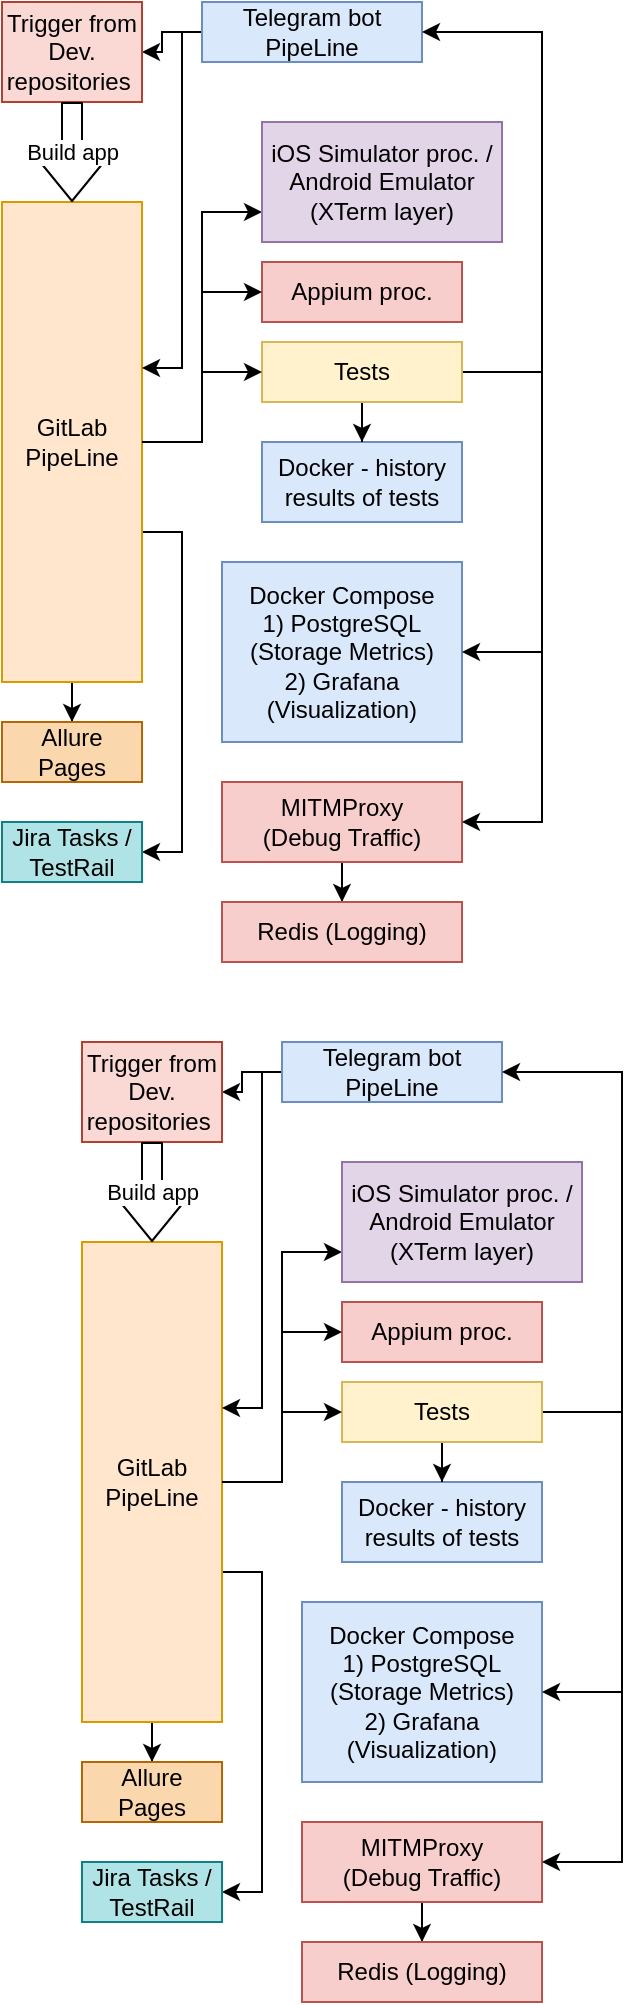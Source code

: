 <mxfile version="14.8.1" type="github">
  <diagram id="D9VLO4kl-Tks_Cbv58Eg" name="Page-1">
    <mxGraphModel dx="977" dy="1863" grid="1" gridSize="10" guides="1" tooltips="1" connect="1" arrows="1" fold="1" page="1" pageScale="1" pageWidth="850" pageHeight="1100" math="0" shadow="0">
      <root>
        <mxCell id="0" />
        <mxCell id="1" parent="0" />
        <mxCell id="P9P7X78auRS9vJVsz_kp-1" value="Docker - history results of tests" style="rounded=0;whiteSpace=wrap;html=1;fillColor=#dae8fc;strokeColor=#6c8ebf;" vertex="1" parent="1">
          <mxGeometry x="610" y="210" width="100" height="40" as="geometry" />
        </mxCell>
        <mxCell id="P9P7X78auRS9vJVsz_kp-5" value="Docker Compose&lt;br&gt;1) PostgreSQL&lt;br&gt;(Storage Metrics)&lt;br&gt;2) Grafana&lt;br&gt;(Visualization)" style="rounded=0;whiteSpace=wrap;html=1;fillColor=#dae8fc;strokeColor=#6c8ebf;" vertex="1" parent="1">
          <mxGeometry x="590" y="270" width="120" height="90" as="geometry" />
        </mxCell>
        <mxCell id="P9P7X78auRS9vJVsz_kp-21" style="edgeStyle=orthogonalEdgeStyle;rounded=0;orthogonalLoop=1;jettySize=auto;html=1;entryX=0;entryY=0.75;entryDx=0;entryDy=0;" edge="1" parent="1" source="P9P7X78auRS9vJVsz_kp-8" target="P9P7X78auRS9vJVsz_kp-10">
          <mxGeometry relative="1" as="geometry" />
        </mxCell>
        <mxCell id="P9P7X78auRS9vJVsz_kp-28" style="edgeStyle=orthogonalEdgeStyle;rounded=0;orthogonalLoop=1;jettySize=auto;html=1;entryX=1;entryY=0.5;entryDx=0;entryDy=0;" edge="1" parent="1" source="P9P7X78auRS9vJVsz_kp-8" target="P9P7X78auRS9vJVsz_kp-16">
          <mxGeometry relative="1" as="geometry">
            <Array as="points">
              <mxPoint x="570" y="255" />
              <mxPoint x="570" y="415" />
            </Array>
          </mxGeometry>
        </mxCell>
        <mxCell id="P9P7X78auRS9vJVsz_kp-30" style="edgeStyle=orthogonalEdgeStyle;rounded=0;orthogonalLoop=1;jettySize=auto;html=1;entryX=0.5;entryY=0;entryDx=0;entryDy=0;" edge="1" parent="1" source="P9P7X78auRS9vJVsz_kp-8" target="P9P7X78auRS9vJVsz_kp-15">
          <mxGeometry relative="1" as="geometry" />
        </mxCell>
        <mxCell id="P9P7X78auRS9vJVsz_kp-8" value="GitLab&lt;br&gt;PipeLine&lt;br&gt;" style="rounded=0;whiteSpace=wrap;html=1;fillColor=#ffe6cc;strokeColor=#d79b00;" vertex="1" parent="1">
          <mxGeometry x="480" y="90" width="70" height="240" as="geometry" />
        </mxCell>
        <mxCell id="P9P7X78auRS9vJVsz_kp-9" value="Appium proc." style="rounded=0;whiteSpace=wrap;html=1;fillColor=#f8cecc;strokeColor=#b85450;" vertex="1" parent="1">
          <mxGeometry x="610" y="120" width="100" height="30" as="geometry" />
        </mxCell>
        <mxCell id="P9P7X78auRS9vJVsz_kp-10" value="iOS Simulator proc. /&lt;br&gt;Android Emulator (XTerm layer)" style="rounded=0;whiteSpace=wrap;html=1;fillColor=#e1d5e7;strokeColor=#9673a6;" vertex="1" parent="1">
          <mxGeometry x="610" y="50" width="120" height="60" as="geometry" />
        </mxCell>
        <mxCell id="P9P7X78auRS9vJVsz_kp-19" value="" style="edgeStyle=orthogonalEdgeStyle;rounded=0;orthogonalLoop=1;jettySize=auto;html=1;" edge="1" parent="1" source="P9P7X78auRS9vJVsz_kp-11" target="P9P7X78auRS9vJVsz_kp-13">
          <mxGeometry relative="1" as="geometry" />
        </mxCell>
        <mxCell id="P9P7X78auRS9vJVsz_kp-20" style="edgeStyle=orthogonalEdgeStyle;rounded=0;orthogonalLoop=1;jettySize=auto;html=1;" edge="1" parent="1" source="P9P7X78auRS9vJVsz_kp-11">
          <mxGeometry relative="1" as="geometry">
            <mxPoint x="550" y="173" as="targetPoint" />
            <Array as="points">
              <mxPoint x="570" y="5" />
              <mxPoint x="570" y="173" />
            </Array>
          </mxGeometry>
        </mxCell>
        <mxCell id="P9P7X78auRS9vJVsz_kp-11" value="Telegram bot PipeLine" style="rounded=0;whiteSpace=wrap;html=1;fillColor=#dae8fc;strokeColor=#6c8ebf;" vertex="1" parent="1">
          <mxGeometry x="580" y="-10" width="110" height="30" as="geometry" />
        </mxCell>
        <mxCell id="P9P7X78auRS9vJVsz_kp-13" value="Trigger from Dev. repositories&amp;nbsp;" style="rounded=0;whiteSpace=wrap;html=1;fillColor=#fad9d5;strokeColor=#ae4132;" vertex="1" parent="1">
          <mxGeometry x="480" y="-10" width="70" height="50" as="geometry" />
        </mxCell>
        <mxCell id="P9P7X78auRS9vJVsz_kp-14" value="Build app" style="shape=flexArrow;endArrow=classic;html=1;exitX=0.5;exitY=1;exitDx=0;exitDy=0;entryX=0.5;entryY=0;entryDx=0;entryDy=0;" edge="1" parent="1" source="P9P7X78auRS9vJVsz_kp-13" target="P9P7X78auRS9vJVsz_kp-8">
          <mxGeometry width="50" height="50" relative="1" as="geometry">
            <mxPoint x="520" y="50" as="sourcePoint" />
            <mxPoint x="450" y="310" as="targetPoint" />
          </mxGeometry>
        </mxCell>
        <mxCell id="P9P7X78auRS9vJVsz_kp-15" value="Allure Pages" style="rounded=0;whiteSpace=wrap;html=1;fillColor=#fad7ac;strokeColor=#b46504;" vertex="1" parent="1">
          <mxGeometry x="480" y="350" width="70" height="30" as="geometry" />
        </mxCell>
        <mxCell id="P9P7X78auRS9vJVsz_kp-16" value="Jira Tasks / TestRail" style="rounded=0;whiteSpace=wrap;html=1;fillColor=#b0e3e6;strokeColor=#0e8088;" vertex="1" parent="1">
          <mxGeometry x="480" y="400" width="70" height="30" as="geometry" />
        </mxCell>
        <mxCell id="P9P7X78auRS9vJVsz_kp-32" value="" style="edgeStyle=orthogonalEdgeStyle;rounded=0;orthogonalLoop=1;jettySize=auto;html=1;" edge="1" parent="1" source="P9P7X78auRS9vJVsz_kp-17" target="P9P7X78auRS9vJVsz_kp-31">
          <mxGeometry relative="1" as="geometry" />
        </mxCell>
        <mxCell id="P9P7X78auRS9vJVsz_kp-17" value="MITMProxy &lt;br&gt;(Debug Traffic)" style="whiteSpace=wrap;html=1;rounded=0;strokeColor=#b85450;fillColor=#f8cecc;" vertex="1" parent="1">
          <mxGeometry x="590" y="380" width="120" height="40" as="geometry" />
        </mxCell>
        <mxCell id="P9P7X78auRS9vJVsz_kp-22" style="edgeStyle=orthogonalEdgeStyle;rounded=0;orthogonalLoop=1;jettySize=auto;html=1;entryX=0;entryY=0.5;entryDx=0;entryDy=0;exitX=1;exitY=0.5;exitDx=0;exitDy=0;" edge="1" parent="1" source="P9P7X78auRS9vJVsz_kp-8" target="P9P7X78auRS9vJVsz_kp-9">
          <mxGeometry relative="1" as="geometry">
            <mxPoint x="560" y="265" as="sourcePoint" />
            <mxPoint x="620" y="105" as="targetPoint" />
          </mxGeometry>
        </mxCell>
        <mxCell id="P9P7X78auRS9vJVsz_kp-25" style="edgeStyle=orthogonalEdgeStyle;rounded=0;orthogonalLoop=1;jettySize=auto;html=1;entryX=1;entryY=0.5;entryDx=0;entryDy=0;exitX=1;exitY=0.5;exitDx=0;exitDy=0;" edge="1" parent="1" source="P9P7X78auRS9vJVsz_kp-23" target="P9P7X78auRS9vJVsz_kp-11">
          <mxGeometry relative="1" as="geometry">
            <Array as="points">
              <mxPoint x="750" y="175" />
              <mxPoint x="750" y="5" />
            </Array>
          </mxGeometry>
        </mxCell>
        <mxCell id="P9P7X78auRS9vJVsz_kp-26" value="" style="edgeStyle=orthogonalEdgeStyle;rounded=0;orthogonalLoop=1;jettySize=auto;html=1;" edge="1" parent="1" source="P9P7X78auRS9vJVsz_kp-23" target="P9P7X78auRS9vJVsz_kp-1">
          <mxGeometry relative="1" as="geometry" />
        </mxCell>
        <mxCell id="P9P7X78auRS9vJVsz_kp-27" style="edgeStyle=orthogonalEdgeStyle;rounded=0;orthogonalLoop=1;jettySize=auto;html=1;entryX=1;entryY=0.5;entryDx=0;entryDy=0;" edge="1" parent="1" source="P9P7X78auRS9vJVsz_kp-23" target="P9P7X78auRS9vJVsz_kp-5">
          <mxGeometry relative="1" as="geometry">
            <Array as="points">
              <mxPoint x="750" y="175" />
              <mxPoint x="750" y="315" />
            </Array>
          </mxGeometry>
        </mxCell>
        <mxCell id="P9P7X78auRS9vJVsz_kp-29" style="edgeStyle=orthogonalEdgeStyle;rounded=0;orthogonalLoop=1;jettySize=auto;html=1;entryX=1;entryY=0.5;entryDx=0;entryDy=0;" edge="1" parent="1" target="P9P7X78auRS9vJVsz_kp-17">
          <mxGeometry relative="1" as="geometry">
            <mxPoint x="720" y="175" as="sourcePoint" />
            <Array as="points">
              <mxPoint x="750" y="175" />
              <mxPoint x="750" y="400" />
            </Array>
          </mxGeometry>
        </mxCell>
        <mxCell id="P9P7X78auRS9vJVsz_kp-23" value="Tests" style="rounded=0;whiteSpace=wrap;html=1;strokeColor=#d6b656;fillColor=#fff2cc;" vertex="1" parent="1">
          <mxGeometry x="610" y="160" width="100" height="30" as="geometry" />
        </mxCell>
        <mxCell id="P9P7X78auRS9vJVsz_kp-24" style="edgeStyle=orthogonalEdgeStyle;rounded=0;orthogonalLoop=1;jettySize=auto;html=1;entryX=0;entryY=0.5;entryDx=0;entryDy=0;exitX=1;exitY=0.5;exitDx=0;exitDy=0;" edge="1" parent="1" source="P9P7X78auRS9vJVsz_kp-8" target="P9P7X78auRS9vJVsz_kp-23">
          <mxGeometry relative="1" as="geometry">
            <mxPoint x="560" y="265" as="sourcePoint" />
            <mxPoint x="620" y="145" as="targetPoint" />
          </mxGeometry>
        </mxCell>
        <mxCell id="P9P7X78auRS9vJVsz_kp-31" value="Redis (Logging)" style="whiteSpace=wrap;html=1;rounded=0;strokeColor=#b85450;fillColor=#f8cecc;" vertex="1" parent="1">
          <mxGeometry x="590" y="440" width="120" height="30" as="geometry" />
        </mxCell>
        <mxCell id="P9P7X78auRS9vJVsz_kp-33" value="Docker - history results of tests" style="rounded=0;whiteSpace=wrap;html=1;fillColor=#dae8fc;strokeColor=#6c8ebf;" vertex="1" parent="1">
          <mxGeometry x="650" y="730" width="100" height="40" as="geometry" />
        </mxCell>
        <mxCell id="P9P7X78auRS9vJVsz_kp-34" value="Docker Compose&lt;br&gt;1) PostgreSQL&lt;br&gt;(Storage Metrics)&lt;br&gt;2) Grafana&lt;br&gt;(Visualization)" style="rounded=0;whiteSpace=wrap;html=1;fillColor=#dae8fc;strokeColor=#6c8ebf;" vertex="1" parent="1">
          <mxGeometry x="630" y="790" width="120" height="90" as="geometry" />
        </mxCell>
        <mxCell id="P9P7X78auRS9vJVsz_kp-35" style="edgeStyle=orthogonalEdgeStyle;rounded=0;orthogonalLoop=1;jettySize=auto;html=1;entryX=0;entryY=0.75;entryDx=0;entryDy=0;" edge="1" parent="1" source="P9P7X78auRS9vJVsz_kp-38" target="P9P7X78auRS9vJVsz_kp-40">
          <mxGeometry relative="1" as="geometry" />
        </mxCell>
        <mxCell id="P9P7X78auRS9vJVsz_kp-36" style="edgeStyle=orthogonalEdgeStyle;rounded=0;orthogonalLoop=1;jettySize=auto;html=1;entryX=1;entryY=0.5;entryDx=0;entryDy=0;" edge="1" parent="1" source="P9P7X78auRS9vJVsz_kp-38" target="P9P7X78auRS9vJVsz_kp-47">
          <mxGeometry relative="1" as="geometry">
            <Array as="points">
              <mxPoint x="610" y="775" />
              <mxPoint x="610" y="935" />
            </Array>
          </mxGeometry>
        </mxCell>
        <mxCell id="P9P7X78auRS9vJVsz_kp-37" style="edgeStyle=orthogonalEdgeStyle;rounded=0;orthogonalLoop=1;jettySize=auto;html=1;entryX=0.5;entryY=0;entryDx=0;entryDy=0;" edge="1" parent="1" source="P9P7X78auRS9vJVsz_kp-38" target="P9P7X78auRS9vJVsz_kp-46">
          <mxGeometry relative="1" as="geometry" />
        </mxCell>
        <mxCell id="P9P7X78auRS9vJVsz_kp-38" value="GitLab&lt;br&gt;PipeLine&lt;br&gt;" style="rounded=0;whiteSpace=wrap;html=1;fillColor=#ffe6cc;strokeColor=#d79b00;" vertex="1" parent="1">
          <mxGeometry x="520" y="610" width="70" height="240" as="geometry" />
        </mxCell>
        <mxCell id="P9P7X78auRS9vJVsz_kp-39" value="Appium proc." style="rounded=0;whiteSpace=wrap;html=1;fillColor=#f8cecc;strokeColor=#b85450;" vertex="1" parent="1">
          <mxGeometry x="650" y="640" width="100" height="30" as="geometry" />
        </mxCell>
        <mxCell id="P9P7X78auRS9vJVsz_kp-40" value="iOS Simulator proc. /&lt;br&gt;Android Emulator (XTerm layer)" style="rounded=0;whiteSpace=wrap;html=1;fillColor=#e1d5e7;strokeColor=#9673a6;" vertex="1" parent="1">
          <mxGeometry x="650" y="570" width="120" height="60" as="geometry" />
        </mxCell>
        <mxCell id="P9P7X78auRS9vJVsz_kp-41" value="" style="edgeStyle=orthogonalEdgeStyle;rounded=0;orthogonalLoop=1;jettySize=auto;html=1;" edge="1" parent="1" source="P9P7X78auRS9vJVsz_kp-43" target="P9P7X78auRS9vJVsz_kp-44">
          <mxGeometry relative="1" as="geometry" />
        </mxCell>
        <mxCell id="P9P7X78auRS9vJVsz_kp-42" style="edgeStyle=orthogonalEdgeStyle;rounded=0;orthogonalLoop=1;jettySize=auto;html=1;" edge="1" parent="1" source="P9P7X78auRS9vJVsz_kp-43">
          <mxGeometry relative="1" as="geometry">
            <mxPoint x="590" y="693" as="targetPoint" />
            <Array as="points">
              <mxPoint x="610" y="525" />
              <mxPoint x="610" y="693" />
            </Array>
          </mxGeometry>
        </mxCell>
        <mxCell id="P9P7X78auRS9vJVsz_kp-43" value="Telegram bot PipeLine" style="rounded=0;whiteSpace=wrap;html=1;fillColor=#dae8fc;strokeColor=#6c8ebf;" vertex="1" parent="1">
          <mxGeometry x="620" y="510" width="110" height="30" as="geometry" />
        </mxCell>
        <mxCell id="P9P7X78auRS9vJVsz_kp-44" value="Trigger from Dev. repositories&amp;nbsp;" style="rounded=0;whiteSpace=wrap;html=1;fillColor=#fad9d5;strokeColor=#ae4132;" vertex="1" parent="1">
          <mxGeometry x="520" y="510" width="70" height="50" as="geometry" />
        </mxCell>
        <mxCell id="P9P7X78auRS9vJVsz_kp-45" value="Build app" style="shape=flexArrow;endArrow=classic;html=1;exitX=0.5;exitY=1;exitDx=0;exitDy=0;entryX=0.5;entryY=0;entryDx=0;entryDy=0;" edge="1" parent="1" source="P9P7X78auRS9vJVsz_kp-44" target="P9P7X78auRS9vJVsz_kp-38">
          <mxGeometry width="50" height="50" relative="1" as="geometry">
            <mxPoint x="560" y="570" as="sourcePoint" />
            <mxPoint x="490" y="830" as="targetPoint" />
          </mxGeometry>
        </mxCell>
        <mxCell id="P9P7X78auRS9vJVsz_kp-46" value="Allure Pages" style="rounded=0;whiteSpace=wrap;html=1;fillColor=#fad7ac;strokeColor=#b46504;" vertex="1" parent="1">
          <mxGeometry x="520" y="870" width="70" height="30" as="geometry" />
        </mxCell>
        <mxCell id="P9P7X78auRS9vJVsz_kp-47" value="Jira Tasks / TestRail" style="rounded=0;whiteSpace=wrap;html=1;fillColor=#b0e3e6;strokeColor=#0e8088;" vertex="1" parent="1">
          <mxGeometry x="520" y="920" width="70" height="30" as="geometry" />
        </mxCell>
        <mxCell id="P9P7X78auRS9vJVsz_kp-48" value="" style="edgeStyle=orthogonalEdgeStyle;rounded=0;orthogonalLoop=1;jettySize=auto;html=1;" edge="1" parent="1" source="P9P7X78auRS9vJVsz_kp-49" target="P9P7X78auRS9vJVsz_kp-57">
          <mxGeometry relative="1" as="geometry" />
        </mxCell>
        <mxCell id="P9P7X78auRS9vJVsz_kp-49" value="MITMProxy &lt;br&gt;(Debug Traffic)" style="whiteSpace=wrap;html=1;rounded=0;strokeColor=#b85450;fillColor=#f8cecc;" vertex="1" parent="1">
          <mxGeometry x="630" y="900" width="120" height="40" as="geometry" />
        </mxCell>
        <mxCell id="P9P7X78auRS9vJVsz_kp-50" style="edgeStyle=orthogonalEdgeStyle;rounded=0;orthogonalLoop=1;jettySize=auto;html=1;entryX=0;entryY=0.5;entryDx=0;entryDy=0;exitX=1;exitY=0.5;exitDx=0;exitDy=0;" edge="1" parent="1" source="P9P7X78auRS9vJVsz_kp-38" target="P9P7X78auRS9vJVsz_kp-39">
          <mxGeometry relative="1" as="geometry">
            <mxPoint x="600" y="785" as="sourcePoint" />
            <mxPoint x="660" y="625" as="targetPoint" />
          </mxGeometry>
        </mxCell>
        <mxCell id="P9P7X78auRS9vJVsz_kp-51" style="edgeStyle=orthogonalEdgeStyle;rounded=0;orthogonalLoop=1;jettySize=auto;html=1;entryX=1;entryY=0.5;entryDx=0;entryDy=0;exitX=1;exitY=0.5;exitDx=0;exitDy=0;" edge="1" parent="1" source="P9P7X78auRS9vJVsz_kp-55" target="P9P7X78auRS9vJVsz_kp-43">
          <mxGeometry relative="1" as="geometry">
            <Array as="points">
              <mxPoint x="790" y="695" />
              <mxPoint x="790" y="525" />
            </Array>
          </mxGeometry>
        </mxCell>
        <mxCell id="P9P7X78auRS9vJVsz_kp-52" value="" style="edgeStyle=orthogonalEdgeStyle;rounded=0;orthogonalLoop=1;jettySize=auto;html=1;" edge="1" parent="1" source="P9P7X78auRS9vJVsz_kp-55" target="P9P7X78auRS9vJVsz_kp-33">
          <mxGeometry relative="1" as="geometry" />
        </mxCell>
        <mxCell id="P9P7X78auRS9vJVsz_kp-53" style="edgeStyle=orthogonalEdgeStyle;rounded=0;orthogonalLoop=1;jettySize=auto;html=1;entryX=1;entryY=0.5;entryDx=0;entryDy=0;" edge="1" parent="1" source="P9P7X78auRS9vJVsz_kp-55" target="P9P7X78auRS9vJVsz_kp-34">
          <mxGeometry relative="1" as="geometry">
            <Array as="points">
              <mxPoint x="790" y="695" />
              <mxPoint x="790" y="835" />
            </Array>
          </mxGeometry>
        </mxCell>
        <mxCell id="P9P7X78auRS9vJVsz_kp-54" style="edgeStyle=orthogonalEdgeStyle;rounded=0;orthogonalLoop=1;jettySize=auto;html=1;entryX=1;entryY=0.5;entryDx=0;entryDy=0;" edge="1" parent="1" target="P9P7X78auRS9vJVsz_kp-49">
          <mxGeometry relative="1" as="geometry">
            <mxPoint x="760" y="695" as="sourcePoint" />
            <Array as="points">
              <mxPoint x="790" y="695" />
              <mxPoint x="790" y="920" />
            </Array>
          </mxGeometry>
        </mxCell>
        <mxCell id="P9P7X78auRS9vJVsz_kp-55" value="Tests" style="rounded=0;whiteSpace=wrap;html=1;strokeColor=#d6b656;fillColor=#fff2cc;" vertex="1" parent="1">
          <mxGeometry x="650" y="680" width="100" height="30" as="geometry" />
        </mxCell>
        <mxCell id="P9P7X78auRS9vJVsz_kp-56" style="edgeStyle=orthogonalEdgeStyle;rounded=0;orthogonalLoop=1;jettySize=auto;html=1;entryX=0;entryY=0.5;entryDx=0;entryDy=0;exitX=1;exitY=0.5;exitDx=0;exitDy=0;" edge="1" parent="1" source="P9P7X78auRS9vJVsz_kp-38" target="P9P7X78auRS9vJVsz_kp-55">
          <mxGeometry relative="1" as="geometry">
            <mxPoint x="600" y="785" as="sourcePoint" />
            <mxPoint x="660" y="665" as="targetPoint" />
          </mxGeometry>
        </mxCell>
        <mxCell id="P9P7X78auRS9vJVsz_kp-57" value="Redis (Logging)" style="whiteSpace=wrap;html=1;rounded=0;strokeColor=#b85450;fillColor=#f8cecc;" vertex="1" parent="1">
          <mxGeometry x="630" y="960" width="120" height="30" as="geometry" />
        </mxCell>
      </root>
    </mxGraphModel>
  </diagram>
</mxfile>
